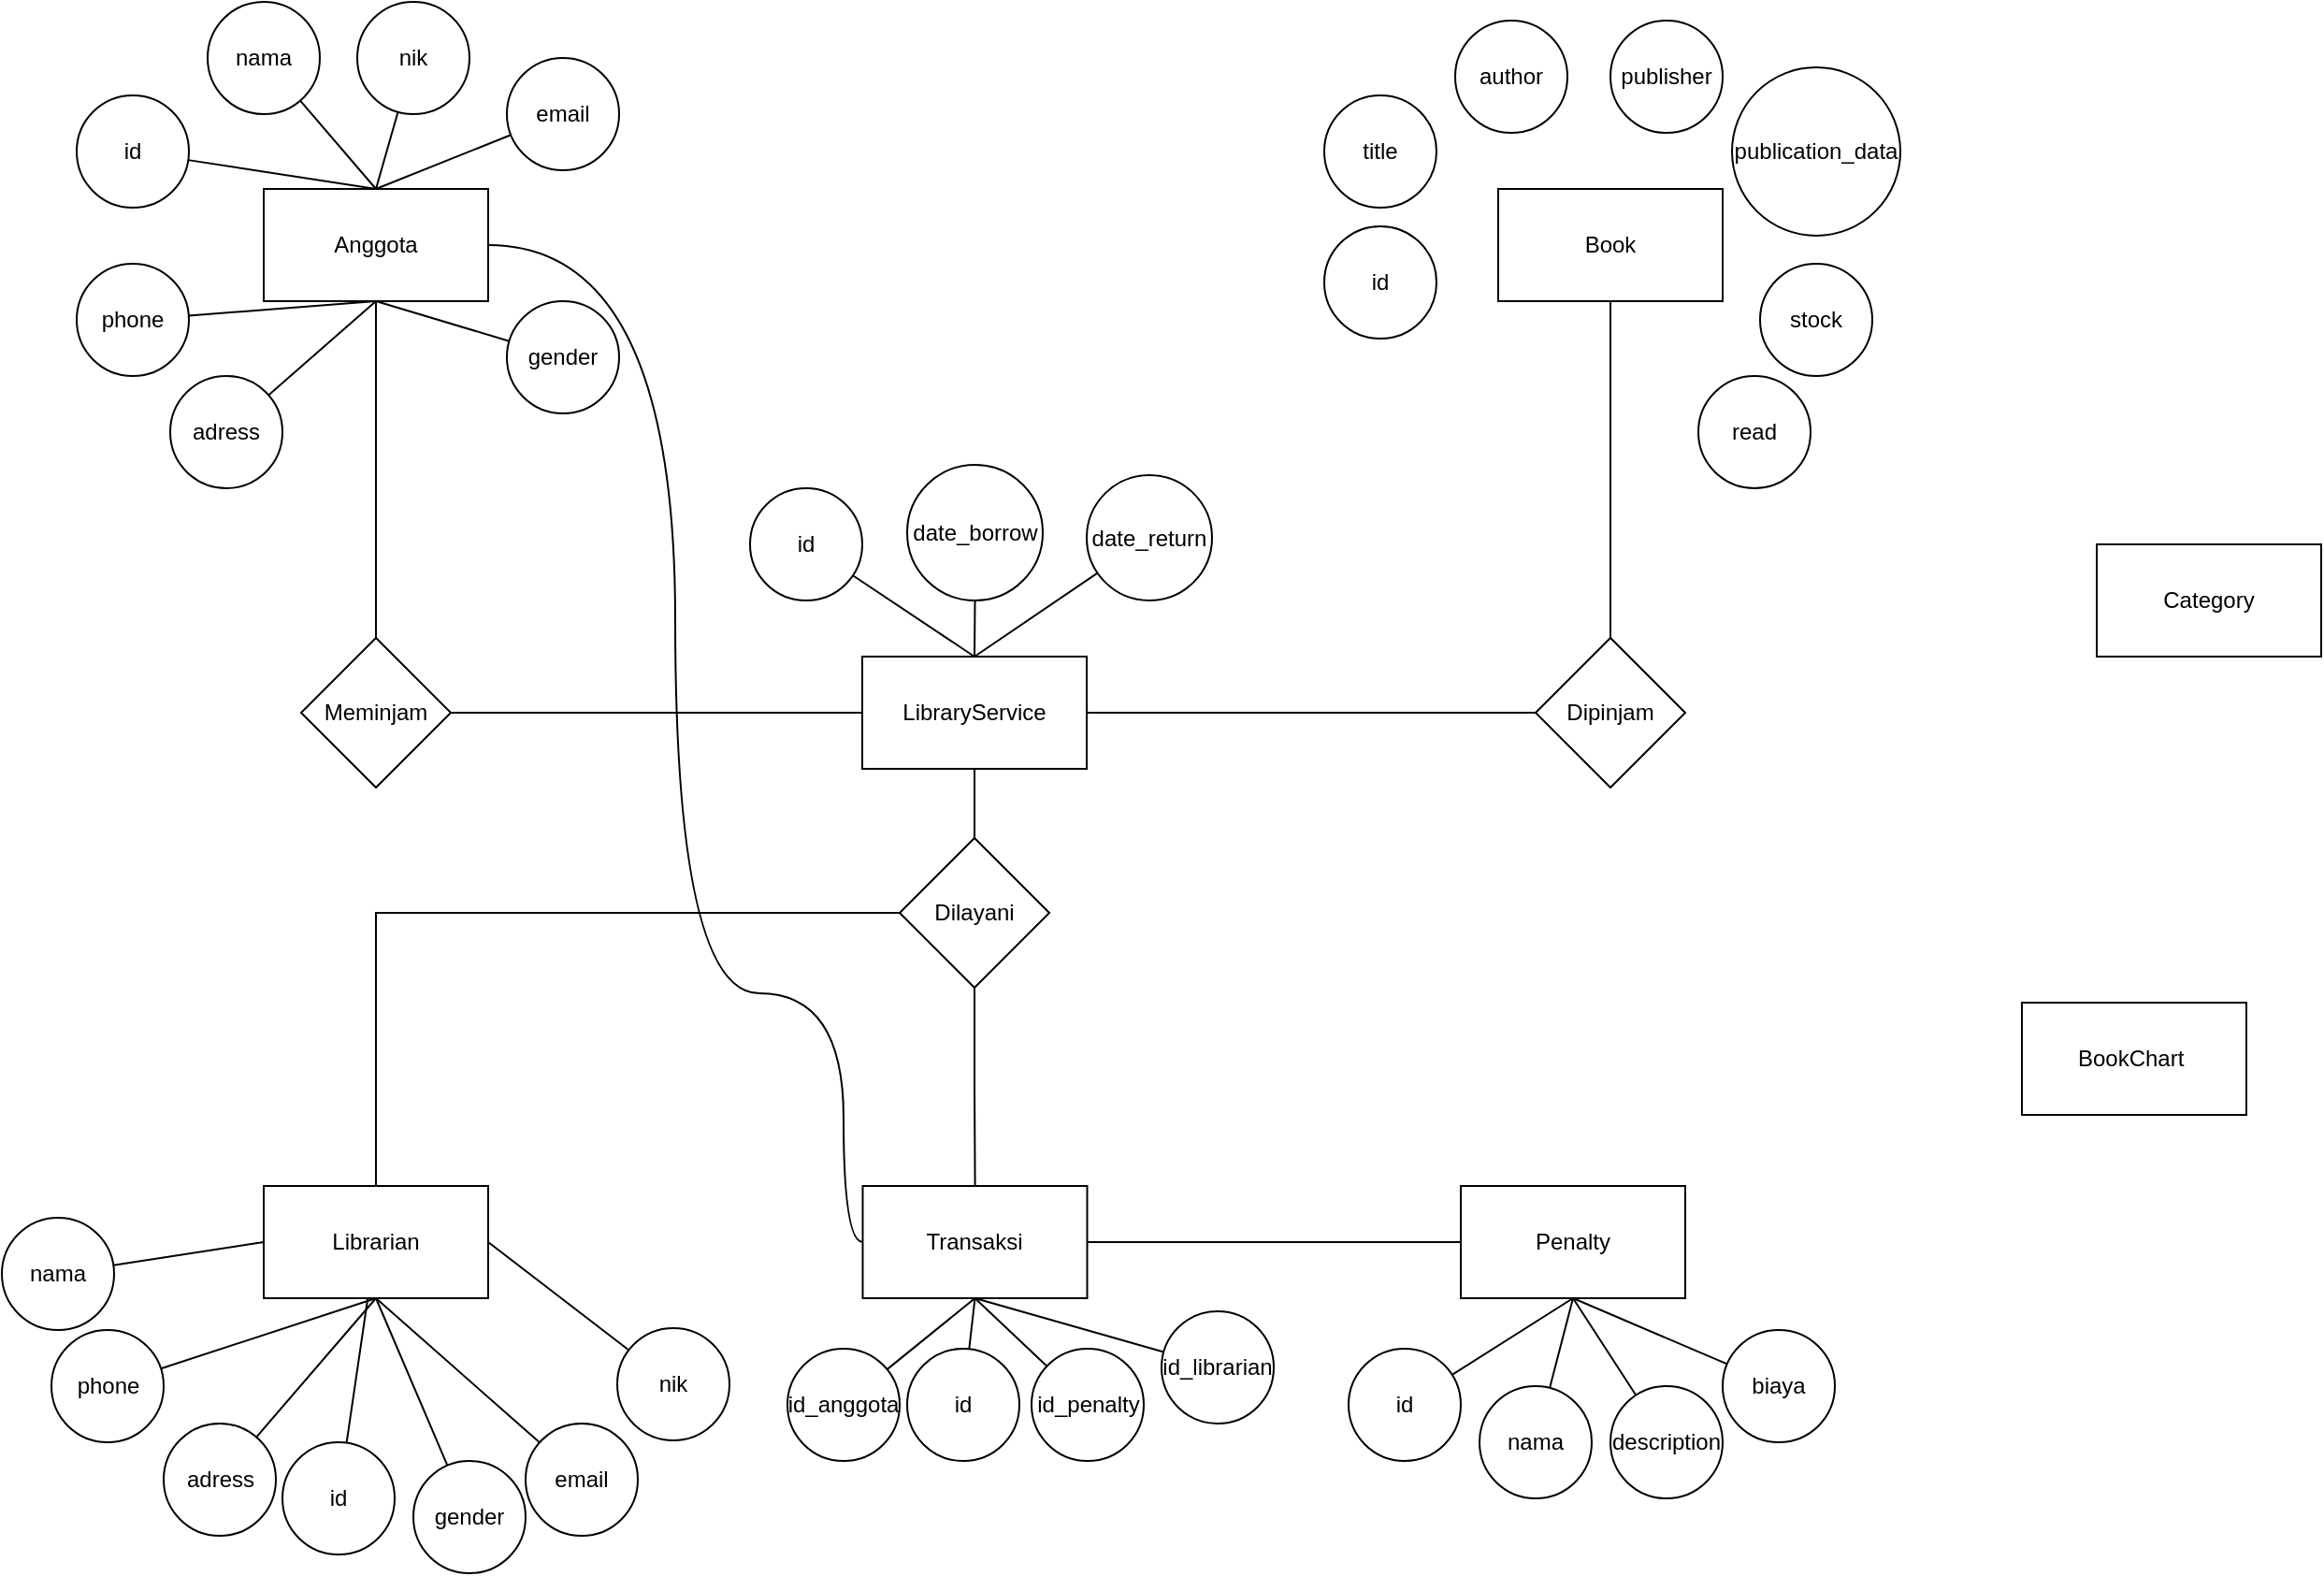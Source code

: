 <mxfile version="22.1.5" type="github">
  <diagram name="Halaman-1" id="0ZCGiu-J6l2-USiNijsk">
    <mxGraphModel dx="2218" dy="920" grid="1" gridSize="10" guides="1" tooltips="1" connect="1" arrows="1" fold="1" page="1" pageScale="1" pageWidth="827" pageHeight="1169" math="0" shadow="0">
      <root>
        <mxCell id="0" />
        <mxCell id="1" parent="0" />
        <mxCell id="JBl0szbcd0s3QsTV0i9P-39" style="edgeStyle=orthogonalEdgeStyle;rounded=0;orthogonalLoop=1;jettySize=auto;html=1;entryX=0.5;entryY=0;entryDx=0;entryDy=0;endArrow=none;endFill=0;" edge="1" parent="1" source="JBl0szbcd0s3QsTV0i9P-1" target="JBl0szbcd0s3QsTV0i9P-38">
          <mxGeometry relative="1" as="geometry" />
        </mxCell>
        <mxCell id="JBl0szbcd0s3QsTV0i9P-65" style="rounded=0;orthogonalLoop=1;jettySize=auto;html=1;edgeStyle=orthogonalEdgeStyle;curved=1;exitX=1;exitY=0.5;exitDx=0;exitDy=0;entryX=0;entryY=0.5;entryDx=0;entryDy=0;endArrow=none;endFill=0;" edge="1" parent="1" source="JBl0szbcd0s3QsTV0i9P-1" target="JBl0szbcd0s3QsTV0i9P-5">
          <mxGeometry relative="1" as="geometry">
            <Array as="points">
              <mxPoint x="350" y="180" />
              <mxPoint x="350" y="580" />
              <mxPoint x="440" y="580" />
              <mxPoint x="440" y="713" />
            </Array>
          </mxGeometry>
        </mxCell>
        <mxCell id="JBl0szbcd0s3QsTV0i9P-1" value="Anggota" style="rounded=0;whiteSpace=wrap;html=1;" vertex="1" parent="1">
          <mxGeometry x="130" y="150" width="120" height="60" as="geometry" />
        </mxCell>
        <mxCell id="JBl0szbcd0s3QsTV0i9P-2" value="Librarian" style="rounded=0;whiteSpace=wrap;html=1;" vertex="1" parent="1">
          <mxGeometry x="130" y="683" width="120" height="60" as="geometry" />
        </mxCell>
        <mxCell id="JBl0szbcd0s3QsTV0i9P-42" style="edgeStyle=orthogonalEdgeStyle;rounded=0;orthogonalLoop=1;jettySize=auto;html=1;endArrow=none;endFill=0;" edge="1" parent="1" source="JBl0szbcd0s3QsTV0i9P-3" target="JBl0szbcd0s3QsTV0i9P-41">
          <mxGeometry relative="1" as="geometry" />
        </mxCell>
        <mxCell id="JBl0szbcd0s3QsTV0i9P-3" value="Book" style="rounded=0;whiteSpace=wrap;html=1;" vertex="1" parent="1">
          <mxGeometry x="790" y="150" width="120" height="60" as="geometry" />
        </mxCell>
        <mxCell id="JBl0szbcd0s3QsTV0i9P-4" value="Category" style="rounded=0;whiteSpace=wrap;html=1;" vertex="1" parent="1">
          <mxGeometry x="1110" y="340" width="120" height="60" as="geometry" />
        </mxCell>
        <mxCell id="JBl0szbcd0s3QsTV0i9P-70" style="edgeStyle=orthogonalEdgeStyle;rounded=0;orthogonalLoop=1;jettySize=auto;html=1;entryX=0;entryY=0.5;entryDx=0;entryDy=0;endArrow=none;endFill=0;" edge="1" parent="1" source="JBl0szbcd0s3QsTV0i9P-5" target="JBl0szbcd0s3QsTV0i9P-6">
          <mxGeometry relative="1" as="geometry" />
        </mxCell>
        <mxCell id="JBl0szbcd0s3QsTV0i9P-5" value="Transaksi" style="rounded=0;whiteSpace=wrap;html=1;" vertex="1" parent="1">
          <mxGeometry x="450.25" y="683" width="120" height="60" as="geometry" />
        </mxCell>
        <mxCell id="JBl0szbcd0s3QsTV0i9P-6" value="Penalty" style="rounded=0;whiteSpace=wrap;html=1;" vertex="1" parent="1">
          <mxGeometry x="770" y="683" width="120" height="60" as="geometry" />
        </mxCell>
        <mxCell id="JBl0szbcd0s3QsTV0i9P-45" style="edgeStyle=orthogonalEdgeStyle;rounded=0;orthogonalLoop=1;jettySize=auto;html=1;entryX=0.5;entryY=0;entryDx=0;entryDy=0;endArrow=none;endFill=0;" edge="1" parent="1" source="JBl0szbcd0s3QsTV0i9P-7" target="JBl0szbcd0s3QsTV0i9P-44">
          <mxGeometry relative="1" as="geometry" />
        </mxCell>
        <mxCell id="JBl0szbcd0s3QsTV0i9P-7" value="LibraryService" style="rounded=0;whiteSpace=wrap;html=1;" vertex="1" parent="1">
          <mxGeometry x="450" y="400" width="120" height="60" as="geometry" />
        </mxCell>
        <mxCell id="JBl0szbcd0s3QsTV0i9P-8" value="BookChart&amp;nbsp;" style="rounded=0;whiteSpace=wrap;html=1;" vertex="1" parent="1">
          <mxGeometry x="1070" y="585" width="120" height="60" as="geometry" />
        </mxCell>
        <mxCell id="JBl0szbcd0s3QsTV0i9P-23" style="rounded=0;orthogonalLoop=1;jettySize=auto;html=1;entryX=0.5;entryY=0;entryDx=0;entryDy=0;endArrow=none;endFill=0;" edge="1" parent="1" source="JBl0szbcd0s3QsTV0i9P-9" target="JBl0szbcd0s3QsTV0i9P-1">
          <mxGeometry relative="1" as="geometry" />
        </mxCell>
        <mxCell id="JBl0szbcd0s3QsTV0i9P-9" value="id" style="ellipse;whiteSpace=wrap;html=1;aspect=fixed;" vertex="1" parent="1">
          <mxGeometry x="30" y="100" width="60" height="60" as="geometry" />
        </mxCell>
        <mxCell id="JBl0szbcd0s3QsTV0i9P-25" style="rounded=0;orthogonalLoop=1;jettySize=auto;html=1;entryX=0.5;entryY=0;entryDx=0;entryDy=0;endArrow=none;endFill=0;" edge="1" parent="1" source="JBl0szbcd0s3QsTV0i9P-10" target="JBl0szbcd0s3QsTV0i9P-1">
          <mxGeometry relative="1" as="geometry" />
        </mxCell>
        <mxCell id="JBl0szbcd0s3QsTV0i9P-10" value="nama" style="ellipse;whiteSpace=wrap;html=1;aspect=fixed;" vertex="1" parent="1">
          <mxGeometry x="100" y="50" width="60" height="60" as="geometry" />
        </mxCell>
        <mxCell id="JBl0szbcd0s3QsTV0i9P-26" style="rounded=0;orthogonalLoop=1;jettySize=auto;html=1;entryX=0.5;entryY=0;entryDx=0;entryDy=0;endArrow=none;endFill=0;" edge="1" parent="1" source="JBl0szbcd0s3QsTV0i9P-11" target="JBl0szbcd0s3QsTV0i9P-1">
          <mxGeometry relative="1" as="geometry" />
        </mxCell>
        <mxCell id="JBl0szbcd0s3QsTV0i9P-11" value="nik" style="ellipse;whiteSpace=wrap;html=1;aspect=fixed;" vertex="1" parent="1">
          <mxGeometry x="180" y="50" width="60" height="60" as="geometry" />
        </mxCell>
        <mxCell id="JBl0szbcd0s3QsTV0i9P-27" style="rounded=0;orthogonalLoop=1;jettySize=auto;html=1;endArrow=none;endFill=0;entryX=0.5;entryY=0;entryDx=0;entryDy=0;" edge="1" parent="1" source="JBl0szbcd0s3QsTV0i9P-12" target="JBl0szbcd0s3QsTV0i9P-1">
          <mxGeometry relative="1" as="geometry" />
        </mxCell>
        <mxCell id="JBl0szbcd0s3QsTV0i9P-12" value="email" style="ellipse;whiteSpace=wrap;html=1;aspect=fixed;" vertex="1" parent="1">
          <mxGeometry x="260" y="80" width="60" height="60" as="geometry" />
        </mxCell>
        <mxCell id="JBl0szbcd0s3QsTV0i9P-28" style="rounded=0;orthogonalLoop=1;jettySize=auto;html=1;entryX=0.5;entryY=1;entryDx=0;entryDy=0;endArrow=none;endFill=0;" edge="1" parent="1" source="JBl0szbcd0s3QsTV0i9P-13" target="JBl0szbcd0s3QsTV0i9P-1">
          <mxGeometry relative="1" as="geometry" />
        </mxCell>
        <mxCell id="JBl0szbcd0s3QsTV0i9P-13" value="gender" style="ellipse;whiteSpace=wrap;html=1;aspect=fixed;" vertex="1" parent="1">
          <mxGeometry x="260" y="210" width="60" height="60" as="geometry" />
        </mxCell>
        <mxCell id="JBl0szbcd0s3QsTV0i9P-30" style="rounded=0;orthogonalLoop=1;jettySize=auto;html=1;entryX=0.5;entryY=1;entryDx=0;entryDy=0;endArrow=none;endFill=0;" edge="1" parent="1" source="JBl0szbcd0s3QsTV0i9P-14" target="JBl0szbcd0s3QsTV0i9P-1">
          <mxGeometry relative="1" as="geometry" />
        </mxCell>
        <mxCell id="JBl0szbcd0s3QsTV0i9P-14" value="phone" style="ellipse;whiteSpace=wrap;html=1;aspect=fixed;" vertex="1" parent="1">
          <mxGeometry x="30" y="190" width="60" height="60" as="geometry" />
        </mxCell>
        <mxCell id="JBl0szbcd0s3QsTV0i9P-29" style="rounded=0;orthogonalLoop=1;jettySize=auto;html=1;endArrow=none;endFill=0;entryX=0.5;entryY=1;entryDx=0;entryDy=0;" edge="1" parent="1" source="JBl0szbcd0s3QsTV0i9P-15" target="JBl0szbcd0s3QsTV0i9P-1">
          <mxGeometry relative="1" as="geometry" />
        </mxCell>
        <mxCell id="JBl0szbcd0s3QsTV0i9P-15" value="adress" style="ellipse;whiteSpace=wrap;html=1;aspect=fixed;" vertex="1" parent="1">
          <mxGeometry x="80" y="250" width="60" height="60" as="geometry" />
        </mxCell>
        <mxCell id="JBl0szbcd0s3QsTV0i9P-35" style="rounded=0;orthogonalLoop=1;jettySize=auto;html=1;endArrow=none;endFill=0;" edge="1" parent="1" source="JBl0szbcd0s3QsTV0i9P-16" target="JBl0szbcd0s3QsTV0i9P-2">
          <mxGeometry relative="1" as="geometry" />
        </mxCell>
        <mxCell id="JBl0szbcd0s3QsTV0i9P-16" value="id" style="ellipse;whiteSpace=wrap;html=1;aspect=fixed;" vertex="1" parent="1">
          <mxGeometry x="140" y="820" width="60" height="60" as="geometry" />
        </mxCell>
        <mxCell id="JBl0szbcd0s3QsTV0i9P-17" value="nama" style="ellipse;whiteSpace=wrap;html=1;aspect=fixed;" vertex="1" parent="1">
          <mxGeometry x="-10" y="700" width="60" height="60" as="geometry" />
        </mxCell>
        <mxCell id="JBl0szbcd0s3QsTV0i9P-32" style="rounded=0;orthogonalLoop=1;jettySize=auto;html=1;endArrow=none;endFill=0;entryX=1;entryY=0.5;entryDx=0;entryDy=0;" edge="1" parent="1" source="JBl0szbcd0s3QsTV0i9P-18" target="JBl0szbcd0s3QsTV0i9P-2">
          <mxGeometry relative="1" as="geometry" />
        </mxCell>
        <mxCell id="JBl0szbcd0s3QsTV0i9P-18" value="nik" style="ellipse;whiteSpace=wrap;html=1;aspect=fixed;" vertex="1" parent="1">
          <mxGeometry x="319" y="759" width="60" height="60" as="geometry" />
        </mxCell>
        <mxCell id="JBl0szbcd0s3QsTV0i9P-37" style="rounded=0;orthogonalLoop=1;jettySize=auto;html=1;endArrow=none;endFill=0;entryX=0.5;entryY=1;entryDx=0;entryDy=0;" edge="1" parent="1" source="JBl0szbcd0s3QsTV0i9P-19" target="JBl0szbcd0s3QsTV0i9P-2">
          <mxGeometry relative="1" as="geometry" />
        </mxCell>
        <mxCell id="JBl0szbcd0s3QsTV0i9P-19" value="email" style="ellipse;whiteSpace=wrap;html=1;aspect=fixed;" vertex="1" parent="1">
          <mxGeometry x="270" y="810" width="60" height="60" as="geometry" />
        </mxCell>
        <mxCell id="JBl0szbcd0s3QsTV0i9P-36" style="rounded=0;orthogonalLoop=1;jettySize=auto;html=1;entryX=0.5;entryY=1;entryDx=0;entryDy=0;endArrow=none;endFill=0;" edge="1" parent="1" source="JBl0szbcd0s3QsTV0i9P-20" target="JBl0szbcd0s3QsTV0i9P-2">
          <mxGeometry relative="1" as="geometry" />
        </mxCell>
        <mxCell id="JBl0szbcd0s3QsTV0i9P-20" value="gender" style="ellipse;whiteSpace=wrap;html=1;aspect=fixed;" vertex="1" parent="1">
          <mxGeometry x="210" y="830" width="60" height="60" as="geometry" />
        </mxCell>
        <mxCell id="JBl0szbcd0s3QsTV0i9P-33" style="rounded=0;orthogonalLoop=1;jettySize=auto;html=1;entryX=0.5;entryY=1;entryDx=0;entryDy=0;endArrow=none;endFill=0;" edge="1" parent="1" source="JBl0szbcd0s3QsTV0i9P-21" target="JBl0szbcd0s3QsTV0i9P-2">
          <mxGeometry relative="1" as="geometry" />
        </mxCell>
        <mxCell id="JBl0szbcd0s3QsTV0i9P-21" value="phone" style="ellipse;whiteSpace=wrap;html=1;aspect=fixed;" vertex="1" parent="1">
          <mxGeometry x="16.5" y="760" width="60" height="60" as="geometry" />
        </mxCell>
        <mxCell id="JBl0szbcd0s3QsTV0i9P-34" style="rounded=0;orthogonalLoop=1;jettySize=auto;html=1;endArrow=none;endFill=0;entryX=0.5;entryY=1;entryDx=0;entryDy=0;" edge="1" parent="1" source="JBl0szbcd0s3QsTV0i9P-22" target="JBl0szbcd0s3QsTV0i9P-2">
          <mxGeometry relative="1" as="geometry">
            <mxPoint x="196.5" y="740" as="targetPoint" />
          </mxGeometry>
        </mxCell>
        <mxCell id="JBl0szbcd0s3QsTV0i9P-22" value="adress" style="ellipse;whiteSpace=wrap;html=1;aspect=fixed;" vertex="1" parent="1">
          <mxGeometry x="76.5" y="810" width="60" height="60" as="geometry" />
        </mxCell>
        <mxCell id="JBl0szbcd0s3QsTV0i9P-31" style="rounded=0;orthogonalLoop=1;jettySize=auto;html=1;entryX=0;entryY=0.5;entryDx=0;entryDy=0;endArrow=none;endFill=0;" edge="1" parent="1" source="JBl0szbcd0s3QsTV0i9P-17" target="JBl0szbcd0s3QsTV0i9P-2">
          <mxGeometry relative="1" as="geometry" />
        </mxCell>
        <mxCell id="JBl0szbcd0s3QsTV0i9P-40" style="edgeStyle=orthogonalEdgeStyle;rounded=0;orthogonalLoop=1;jettySize=auto;html=1;entryX=0;entryY=0.5;entryDx=0;entryDy=0;endArrow=none;endFill=0;" edge="1" parent="1" source="JBl0szbcd0s3QsTV0i9P-38" target="JBl0szbcd0s3QsTV0i9P-7">
          <mxGeometry relative="1" as="geometry" />
        </mxCell>
        <mxCell id="JBl0szbcd0s3QsTV0i9P-38" value="Meminjam" style="rhombus;whiteSpace=wrap;html=1;" vertex="1" parent="1">
          <mxGeometry x="150" y="390" width="80" height="80" as="geometry" />
        </mxCell>
        <mxCell id="JBl0szbcd0s3QsTV0i9P-43" style="edgeStyle=orthogonalEdgeStyle;rounded=0;orthogonalLoop=1;jettySize=auto;html=1;entryX=1;entryY=0.5;entryDx=0;entryDy=0;endArrow=none;endFill=0;" edge="1" parent="1" source="JBl0szbcd0s3QsTV0i9P-41" target="JBl0szbcd0s3QsTV0i9P-7">
          <mxGeometry relative="1" as="geometry" />
        </mxCell>
        <mxCell id="JBl0szbcd0s3QsTV0i9P-41" value="Dipinjam" style="rhombus;whiteSpace=wrap;html=1;" vertex="1" parent="1">
          <mxGeometry x="810" y="390" width="80" height="80" as="geometry" />
        </mxCell>
        <mxCell id="JBl0szbcd0s3QsTV0i9P-46" style="edgeStyle=orthogonalEdgeStyle;rounded=0;orthogonalLoop=1;jettySize=auto;html=1;entryX=0.5;entryY=0;entryDx=0;entryDy=0;endArrow=none;endFill=0;" edge="1" parent="1" source="JBl0szbcd0s3QsTV0i9P-44" target="JBl0szbcd0s3QsTV0i9P-2">
          <mxGeometry relative="1" as="geometry" />
        </mxCell>
        <mxCell id="JBl0szbcd0s3QsTV0i9P-60" style="edgeStyle=orthogonalEdgeStyle;rounded=0;orthogonalLoop=1;jettySize=auto;html=1;endArrow=none;endFill=0;" edge="1" parent="1" source="JBl0szbcd0s3QsTV0i9P-44" target="JBl0szbcd0s3QsTV0i9P-5">
          <mxGeometry relative="1" as="geometry" />
        </mxCell>
        <mxCell id="JBl0szbcd0s3QsTV0i9P-44" value="Dilayani" style="rhombus;whiteSpace=wrap;html=1;" vertex="1" parent="1">
          <mxGeometry x="470" y="497" width="80" height="80" as="geometry" />
        </mxCell>
        <mxCell id="JBl0szbcd0s3QsTV0i9P-47" value="title" style="ellipse;whiteSpace=wrap;html=1;aspect=fixed;" vertex="1" parent="1">
          <mxGeometry x="697" y="100" width="60" height="60" as="geometry" />
        </mxCell>
        <mxCell id="JBl0szbcd0s3QsTV0i9P-48" value="author" style="ellipse;whiteSpace=wrap;html=1;aspect=fixed;" vertex="1" parent="1">
          <mxGeometry x="767" y="60" width="60" height="60" as="geometry" />
        </mxCell>
        <mxCell id="JBl0szbcd0s3QsTV0i9P-49" value="publisher" style="ellipse;whiteSpace=wrap;html=1;aspect=fixed;" vertex="1" parent="1">
          <mxGeometry x="850" y="60" width="60" height="60" as="geometry" />
        </mxCell>
        <mxCell id="JBl0szbcd0s3QsTV0i9P-50" value="id" style="ellipse;whiteSpace=wrap;html=1;aspect=fixed;" vertex="1" parent="1">
          <mxGeometry x="697" y="170" width="60" height="60" as="geometry" />
        </mxCell>
        <mxCell id="JBl0szbcd0s3QsTV0i9P-51" value="publication_data" style="ellipse;whiteSpace=wrap;html=1;aspect=fixed;" vertex="1" parent="1">
          <mxGeometry x="915" y="85" width="90" height="90" as="geometry" />
        </mxCell>
        <mxCell id="JBl0szbcd0s3QsTV0i9P-52" value="stock" style="ellipse;whiteSpace=wrap;html=1;aspect=fixed;" vertex="1" parent="1">
          <mxGeometry x="930" y="190" width="60" height="60" as="geometry" />
        </mxCell>
        <mxCell id="JBl0szbcd0s3QsTV0i9P-53" value="read" style="ellipse;whiteSpace=wrap;html=1;aspect=fixed;" vertex="1" parent="1">
          <mxGeometry x="897" y="250" width="60" height="60" as="geometry" />
        </mxCell>
        <mxCell id="JBl0szbcd0s3QsTV0i9P-57" style="rounded=0;orthogonalLoop=1;jettySize=auto;html=1;endArrow=none;endFill=0;entryX=0.5;entryY=0;entryDx=0;entryDy=0;" edge="1" parent="1" source="JBl0szbcd0s3QsTV0i9P-54" target="JBl0szbcd0s3QsTV0i9P-7">
          <mxGeometry relative="1" as="geometry" />
        </mxCell>
        <mxCell id="JBl0szbcd0s3QsTV0i9P-54" value="id" style="ellipse;whiteSpace=wrap;html=1;aspect=fixed;" vertex="1" parent="1">
          <mxGeometry x="390" y="310" width="60" height="60" as="geometry" />
        </mxCell>
        <mxCell id="JBl0szbcd0s3QsTV0i9P-58" style="rounded=0;orthogonalLoop=1;jettySize=auto;html=1;endArrow=none;endFill=0;" edge="1" parent="1" source="JBl0szbcd0s3QsTV0i9P-55">
          <mxGeometry relative="1" as="geometry">
            <mxPoint x="510" y="400" as="targetPoint" />
          </mxGeometry>
        </mxCell>
        <mxCell id="JBl0szbcd0s3QsTV0i9P-55" value="date_borrow" style="ellipse;whiteSpace=wrap;html=1;aspect=fixed;" vertex="1" parent="1">
          <mxGeometry x="474" y="297.5" width="72.5" height="72.5" as="geometry" />
        </mxCell>
        <mxCell id="JBl0szbcd0s3QsTV0i9P-59" style="rounded=0;orthogonalLoop=1;jettySize=auto;html=1;endArrow=none;endFill=0;" edge="1" parent="1" source="JBl0szbcd0s3QsTV0i9P-56">
          <mxGeometry relative="1" as="geometry">
            <mxPoint x="510" y="400" as="targetPoint" />
          </mxGeometry>
        </mxCell>
        <mxCell id="JBl0szbcd0s3QsTV0i9P-56" value="date_return" style="ellipse;whiteSpace=wrap;html=1;aspect=fixed;" vertex="1" parent="1">
          <mxGeometry x="570" y="303" width="67" height="67" as="geometry" />
        </mxCell>
        <mxCell id="JBl0szbcd0s3QsTV0i9P-67" style="rounded=0;orthogonalLoop=1;jettySize=auto;html=1;entryX=0.5;entryY=1;entryDx=0;entryDy=0;endArrow=none;endFill=0;" edge="1" parent="1" source="JBl0szbcd0s3QsTV0i9P-61" target="JBl0szbcd0s3QsTV0i9P-5">
          <mxGeometry relative="1" as="geometry" />
        </mxCell>
        <mxCell id="JBl0szbcd0s3QsTV0i9P-61" value="id" style="ellipse;whiteSpace=wrap;html=1;aspect=fixed;" vertex="1" parent="1">
          <mxGeometry x="474" y="770" width="60" height="60" as="geometry" />
        </mxCell>
        <mxCell id="JBl0szbcd0s3QsTV0i9P-68" style="rounded=0;orthogonalLoop=1;jettySize=auto;html=1;entryX=0.5;entryY=1;entryDx=0;entryDy=0;endArrow=none;endFill=0;" edge="1" parent="1" source="JBl0szbcd0s3QsTV0i9P-62" target="JBl0szbcd0s3QsTV0i9P-5">
          <mxGeometry relative="1" as="geometry" />
        </mxCell>
        <mxCell id="JBl0szbcd0s3QsTV0i9P-62" value="id_penalty" style="ellipse;whiteSpace=wrap;html=1;aspect=fixed;" vertex="1" parent="1">
          <mxGeometry x="540.5" y="770" width="60" height="60" as="geometry" />
        </mxCell>
        <mxCell id="JBl0szbcd0s3QsTV0i9P-69" style="rounded=0;orthogonalLoop=1;jettySize=auto;html=1;entryX=0.5;entryY=1;entryDx=0;entryDy=0;endArrow=none;endFill=0;" edge="1" parent="1" source="JBl0szbcd0s3QsTV0i9P-63" target="JBl0szbcd0s3QsTV0i9P-5">
          <mxGeometry relative="1" as="geometry" />
        </mxCell>
        <mxCell id="JBl0szbcd0s3QsTV0i9P-63" value="id_librarian" style="ellipse;whiteSpace=wrap;html=1;aspect=fixed;" vertex="1" parent="1">
          <mxGeometry x="610" y="750" width="60" height="60" as="geometry" />
        </mxCell>
        <mxCell id="JBl0szbcd0s3QsTV0i9P-66" style="rounded=0;orthogonalLoop=1;jettySize=auto;html=1;entryX=0.5;entryY=1;entryDx=0;entryDy=0;endArrow=none;endFill=0;" edge="1" parent="1" source="JBl0szbcd0s3QsTV0i9P-64" target="JBl0szbcd0s3QsTV0i9P-5">
          <mxGeometry relative="1" as="geometry" />
        </mxCell>
        <mxCell id="JBl0szbcd0s3QsTV0i9P-64" value="id_anggota" style="ellipse;whiteSpace=wrap;html=1;aspect=fixed;" vertex="1" parent="1">
          <mxGeometry x="410" y="770" width="60" height="60" as="geometry" />
        </mxCell>
        <mxCell id="JBl0szbcd0s3QsTV0i9P-76" style="rounded=0;orthogonalLoop=1;jettySize=auto;html=1;endArrow=none;endFill=0;entryX=0.5;entryY=1;entryDx=0;entryDy=0;" edge="1" parent="1" source="JBl0szbcd0s3QsTV0i9P-71" target="JBl0szbcd0s3QsTV0i9P-6">
          <mxGeometry relative="1" as="geometry" />
        </mxCell>
        <mxCell id="JBl0szbcd0s3QsTV0i9P-71" value="id" style="ellipse;whiteSpace=wrap;html=1;aspect=fixed;" vertex="1" parent="1">
          <mxGeometry x="710" y="770" width="60" height="60" as="geometry" />
        </mxCell>
        <mxCell id="JBl0szbcd0s3QsTV0i9P-77" style="rounded=0;orthogonalLoop=1;jettySize=auto;html=1;endArrow=none;endFill=0;entryX=0.5;entryY=1;entryDx=0;entryDy=0;" edge="1" parent="1" source="JBl0szbcd0s3QsTV0i9P-72" target="JBl0szbcd0s3QsTV0i9P-6">
          <mxGeometry relative="1" as="geometry" />
        </mxCell>
        <mxCell id="JBl0szbcd0s3QsTV0i9P-72" value="nama" style="ellipse;whiteSpace=wrap;html=1;aspect=fixed;" vertex="1" parent="1">
          <mxGeometry x="780" y="790" width="60" height="60" as="geometry" />
        </mxCell>
        <mxCell id="JBl0szbcd0s3QsTV0i9P-78" style="rounded=0;orthogonalLoop=1;jettySize=auto;html=1;entryX=0.5;entryY=1;entryDx=0;entryDy=0;endArrow=none;endFill=0;" edge="1" parent="1" source="JBl0szbcd0s3QsTV0i9P-73" target="JBl0szbcd0s3QsTV0i9P-6">
          <mxGeometry relative="1" as="geometry" />
        </mxCell>
        <mxCell id="JBl0szbcd0s3QsTV0i9P-73" value="description" style="ellipse;whiteSpace=wrap;html=1;aspect=fixed;" vertex="1" parent="1">
          <mxGeometry x="850" y="790" width="60" height="60" as="geometry" />
        </mxCell>
        <mxCell id="JBl0szbcd0s3QsTV0i9P-79" style="rounded=0;orthogonalLoop=1;jettySize=auto;html=1;entryX=0.5;entryY=1;entryDx=0;entryDy=0;endArrow=none;endFill=0;" edge="1" parent="1" source="JBl0szbcd0s3QsTV0i9P-74" target="JBl0szbcd0s3QsTV0i9P-6">
          <mxGeometry relative="1" as="geometry" />
        </mxCell>
        <mxCell id="JBl0szbcd0s3QsTV0i9P-74" value="biaya" style="ellipse;whiteSpace=wrap;html=1;aspect=fixed;" vertex="1" parent="1">
          <mxGeometry x="910" y="760" width="60" height="60" as="geometry" />
        </mxCell>
      </root>
    </mxGraphModel>
  </diagram>
</mxfile>
